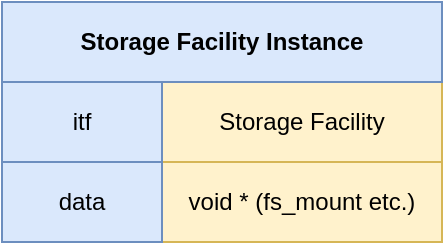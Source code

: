 <mxfile>
    <diagram id="fjN8D4Odn0497USpxgly" name="Page-1">
        <mxGraphModel dx="689" dy="1678" grid="1" gridSize="10" guides="1" tooltips="1" connect="1" arrows="1" fold="1" page="1" pageScale="1" pageWidth="1169" pageHeight="827" background="#ffffff" math="0" shadow="0">
            <root>
                <mxCell id="0"/>
                <mxCell id="1" parent="0"/>
                <mxCell id="169" value="Storage Facility" style="rounded=0;whiteSpace=wrap;html=1;fillColor=#fff2cc;strokeColor=#d6b656;" parent="1" vertex="1">
                    <mxGeometry x="120" y="-760" width="140" height="40" as="geometry"/>
                </mxCell>
                <mxCell id="294" value="&lt;b&gt;Storage Facility Instance&lt;/b&gt;" style="rounded=0;whiteSpace=wrap;html=1;align=center;fillColor=#dae8fc;strokeColor=#6c8ebf;" parent="1" vertex="1">
                    <mxGeometry x="40" y="-800" width="220" height="40" as="geometry"/>
                </mxCell>
                <mxCell id="297" value="itf" style="rounded=0;whiteSpace=wrap;html=1;align=center;fillColor=#dae8fc;strokeColor=#6c8ebf;" parent="1" vertex="1">
                    <mxGeometry x="40" y="-760" width="80" height="40" as="geometry"/>
                </mxCell>
                <mxCell id="332" value="void * (fs_mount etc.)" style="rounded=0;whiteSpace=wrap;html=1;fillColor=#fff2cc;strokeColor=#d6b656;" parent="1" vertex="1">
                    <mxGeometry x="120" y="-720" width="140" height="40" as="geometry"/>
                </mxCell>
                <mxCell id="298" value="data" style="rounded=0;whiteSpace=wrap;html=1;fillColor=#dae8fc;strokeColor=#6c8ebf;" parent="1" vertex="1">
                    <mxGeometry x="40" y="-720" width="80" height="40" as="geometry"/>
                </mxCell>
            </root>
        </mxGraphModel>
    </diagram>
</mxfile>